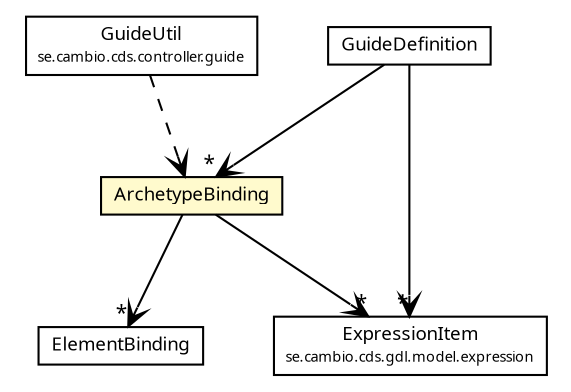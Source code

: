#!/usr/local/bin/dot
#
# Class diagram 
# Generated by UMLGraph version R5_6 (http://www.umlgraph.org/)
#

digraph G {
	edge [fontname="Trebuchet MS",fontsize=10,labelfontname="Trebuchet MS",labelfontsize=10];
	node [fontname="Trebuchet MS",fontsize=10,shape=plaintext];
	nodesep=0.25;
	ranksep=0.5;
	// se.cambio.cds.gdl.model.GuideDefinition
	c75280 [label=<<table title="se.cambio.cds.gdl.model.GuideDefinition" border="0" cellborder="1" cellspacing="0" cellpadding="2" port="p" href="./GuideDefinition.html">
		<tr><td><table border="0" cellspacing="0" cellpadding="1">
<tr><td align="center" balign="center"><font face="Trebuchet MS"> GuideDefinition </font></td></tr>
		</table></td></tr>
		</table>>, URL="./GuideDefinition.html", fontname="Trebuchet MS", fontcolor="black", fontsize=9.0];
	// se.cambio.cds.gdl.model.ElementBinding
	c75283 [label=<<table title="se.cambio.cds.gdl.model.ElementBinding" border="0" cellborder="1" cellspacing="0" cellpadding="2" port="p" href="./ElementBinding.html">
		<tr><td><table border="0" cellspacing="0" cellpadding="1">
<tr><td align="center" balign="center"><font face="Trebuchet MS"> ElementBinding </font></td></tr>
		</table></td></tr>
		</table>>, URL="./ElementBinding.html", fontname="Trebuchet MS", fontcolor="black", fontsize=9.0];
	// se.cambio.cds.gdl.model.ArchetypeBinding
	c75286 [label=<<table title="se.cambio.cds.gdl.model.ArchetypeBinding" border="0" cellborder="1" cellspacing="0" cellpadding="2" port="p" bgcolor="lemonChiffon" href="./ArchetypeBinding.html">
		<tr><td><table border="0" cellspacing="0" cellpadding="1">
<tr><td align="center" balign="center"><font face="Trebuchet MS"> ArchetypeBinding </font></td></tr>
		</table></td></tr>
		</table>>, URL="./ArchetypeBinding.html", fontname="Trebuchet MS", fontcolor="black", fontsize=9.0];
	// se.cambio.cds.gdl.model.expression.ExpressionItem
	c75294 [label=<<table title="se.cambio.cds.gdl.model.expression.ExpressionItem" border="0" cellborder="1" cellspacing="0" cellpadding="2" port="p" href="./expression/ExpressionItem.html">
		<tr><td><table border="0" cellspacing="0" cellpadding="1">
<tr><td align="center" balign="center"><font face="Trebuchet MS"> ExpressionItem </font></td></tr>
<tr><td align="center" balign="center"><font face="Trebuchet MS" point-size="7.0"> se.cambio.cds.gdl.model.expression </font></td></tr>
		</table></td></tr>
		</table>>, URL="./expression/ExpressionItem.html", fontname="Trebuchet MS", fontcolor="black", fontsize=9.0];
	// se.cambio.cds.controller.guide.GuideUtil
	c75408 [label=<<table title="se.cambio.cds.controller.guide.GuideUtil" border="0" cellborder="1" cellspacing="0" cellpadding="2" port="p" href="../../controller/guide/GuideUtil.html">
		<tr><td><table border="0" cellspacing="0" cellpadding="1">
<tr><td align="center" balign="center"><font face="Trebuchet MS"> GuideUtil </font></td></tr>
<tr><td align="center" balign="center"><font face="Trebuchet MS" point-size="7.0"> se.cambio.cds.controller.guide </font></td></tr>
		</table></td></tr>
		</table>>, URL="../../controller/guide/GuideUtil.html", fontname="Trebuchet MS", fontcolor="black", fontsize=9.0];
	// se.cambio.cds.gdl.model.GuideDefinition NAVASSOC se.cambio.cds.gdl.model.ArchetypeBinding
	c75280:p -> c75286:p [taillabel="", label="", headlabel="*", fontname="Trebuchet MS", fontcolor="black", fontsize=10.0, color="black", arrowhead=open];
	// se.cambio.cds.gdl.model.GuideDefinition NAVASSOC se.cambio.cds.gdl.model.expression.ExpressionItem
	c75280:p -> c75294:p [taillabel="", label="", headlabel="*", fontname="Trebuchet MS", fontcolor="black", fontsize=10.0, color="black", arrowhead=open];
	// se.cambio.cds.gdl.model.ArchetypeBinding NAVASSOC se.cambio.cds.gdl.model.ElementBinding
	c75286:p -> c75283:p [taillabel="", label="", headlabel="*", fontname="Trebuchet MS", fontcolor="black", fontsize=10.0, color="black", arrowhead=open];
	// se.cambio.cds.gdl.model.ArchetypeBinding NAVASSOC se.cambio.cds.gdl.model.expression.ExpressionItem
	c75286:p -> c75294:p [taillabel="", label="", headlabel="*", fontname="Trebuchet MS", fontcolor="black", fontsize=10.0, color="black", arrowhead=open];
	// se.cambio.cds.controller.guide.GuideUtil DEPEND se.cambio.cds.gdl.model.ArchetypeBinding
	c75408:p -> c75286:p [taillabel="", label="", headlabel="", fontname="Trebuchet MS", fontcolor="black", fontsize=10.0, color="black", arrowhead=open, style=dashed];
}

